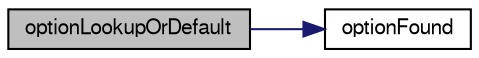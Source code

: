 digraph "optionLookupOrDefault"
{
  bgcolor="transparent";
  edge [fontname="FreeSans",fontsize="10",labelfontname="FreeSans",labelfontsize="10"];
  node [fontname="FreeSans",fontsize="10",shape=record];
  rankdir="LR";
  Node1136 [label="optionLookupOrDefault",height=0.2,width=0.4,color="black", fillcolor="grey75", style="filled", fontcolor="black"];
  Node1136 -> Node1137 [color="midnightblue",fontsize="10",style="solid",fontname="FreeSans"];
  Node1137 [label="optionFound",height=0.2,width=0.4,color="black",URL="$a26662.html#a4beb7e89c5912d96853e53d93f7ce2ab",tooltip="Return true if the named option is found. "];
}
